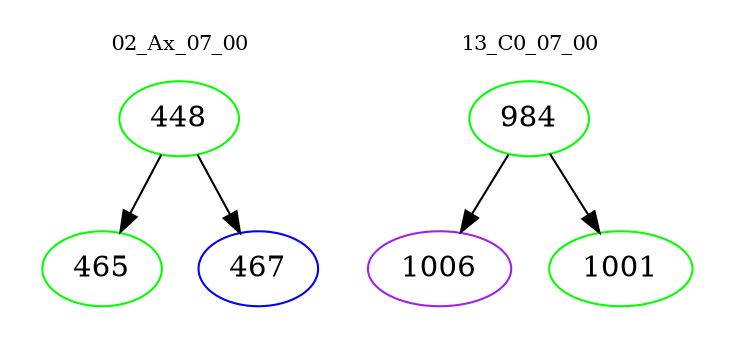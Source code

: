 digraph{
subgraph cluster_0 {
color = white
label = "02_Ax_07_00";
fontsize=10;
T0_448 [label="448", color="green"]
T0_448 -> T0_465 [color="black"]
T0_465 [label="465", color="green"]
T0_448 -> T0_467 [color="black"]
T0_467 [label="467", color="blue"]
}
subgraph cluster_1 {
color = white
label = "13_C0_07_00";
fontsize=10;
T1_984 [label="984", color="green"]
T1_984 -> T1_1006 [color="black"]
T1_1006 [label="1006", color="purple"]
T1_984 -> T1_1001 [color="black"]
T1_1001 [label="1001", color="green"]
}
}
